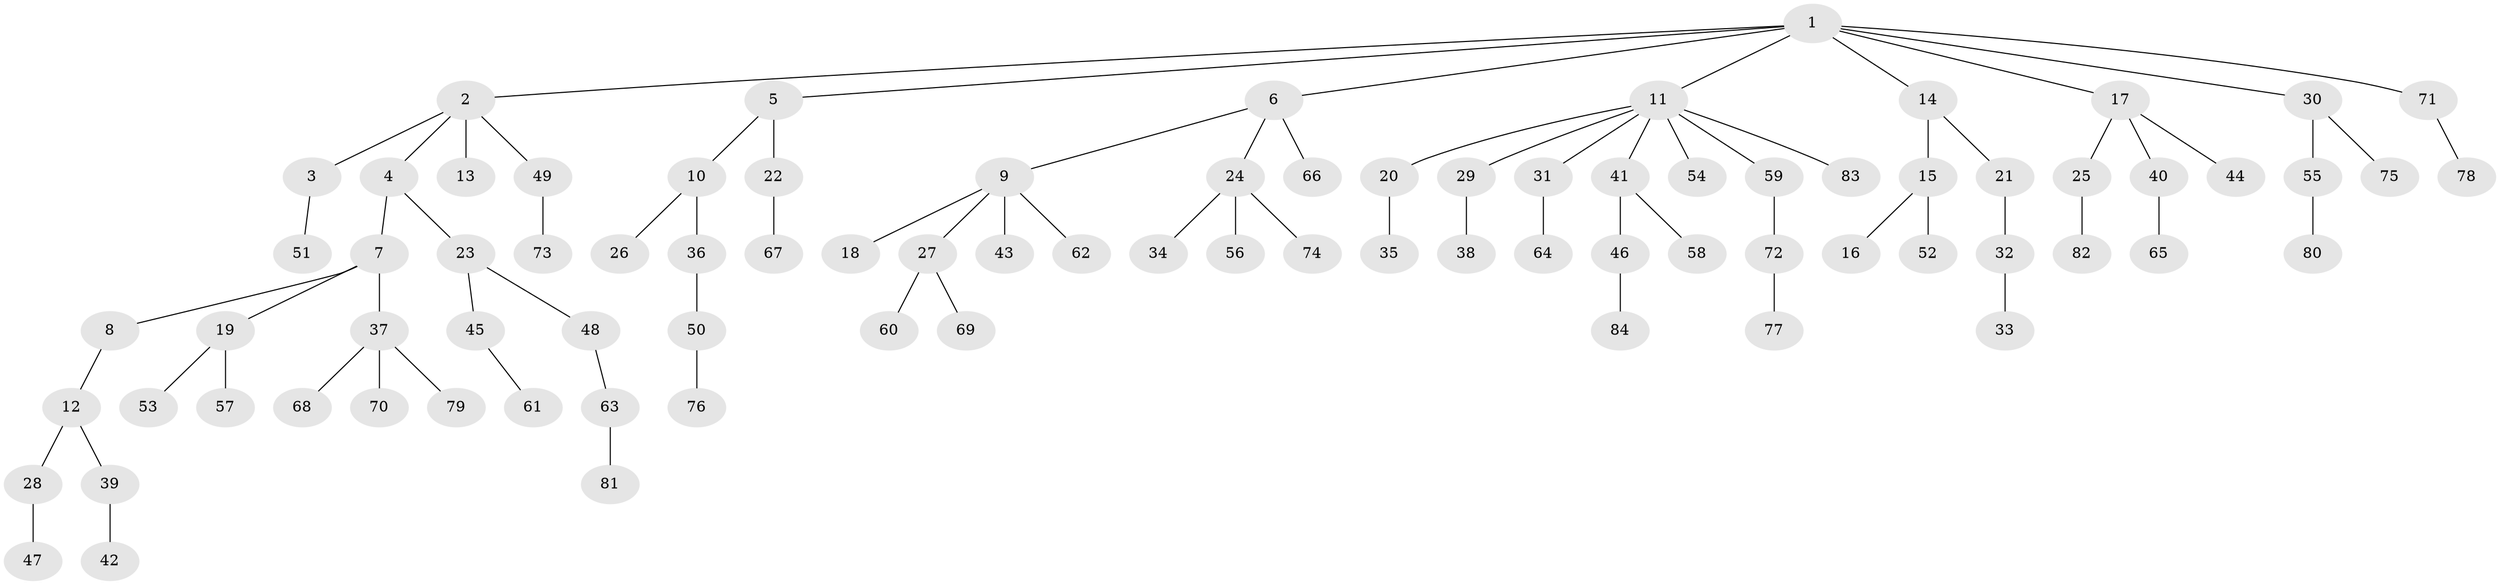 // Generated by graph-tools (version 1.1) at 2025/26/03/09/25 03:26:32]
// undirected, 84 vertices, 83 edges
graph export_dot {
graph [start="1"]
  node [color=gray90,style=filled];
  1;
  2;
  3;
  4;
  5;
  6;
  7;
  8;
  9;
  10;
  11;
  12;
  13;
  14;
  15;
  16;
  17;
  18;
  19;
  20;
  21;
  22;
  23;
  24;
  25;
  26;
  27;
  28;
  29;
  30;
  31;
  32;
  33;
  34;
  35;
  36;
  37;
  38;
  39;
  40;
  41;
  42;
  43;
  44;
  45;
  46;
  47;
  48;
  49;
  50;
  51;
  52;
  53;
  54;
  55;
  56;
  57;
  58;
  59;
  60;
  61;
  62;
  63;
  64;
  65;
  66;
  67;
  68;
  69;
  70;
  71;
  72;
  73;
  74;
  75;
  76;
  77;
  78;
  79;
  80;
  81;
  82;
  83;
  84;
  1 -- 2;
  1 -- 5;
  1 -- 6;
  1 -- 11;
  1 -- 14;
  1 -- 17;
  1 -- 30;
  1 -- 71;
  2 -- 3;
  2 -- 4;
  2 -- 13;
  2 -- 49;
  3 -- 51;
  4 -- 7;
  4 -- 23;
  5 -- 10;
  5 -- 22;
  6 -- 9;
  6 -- 24;
  6 -- 66;
  7 -- 8;
  7 -- 19;
  7 -- 37;
  8 -- 12;
  9 -- 18;
  9 -- 27;
  9 -- 43;
  9 -- 62;
  10 -- 26;
  10 -- 36;
  11 -- 20;
  11 -- 29;
  11 -- 31;
  11 -- 41;
  11 -- 54;
  11 -- 59;
  11 -- 83;
  12 -- 28;
  12 -- 39;
  14 -- 15;
  14 -- 21;
  15 -- 16;
  15 -- 52;
  17 -- 25;
  17 -- 40;
  17 -- 44;
  19 -- 53;
  19 -- 57;
  20 -- 35;
  21 -- 32;
  22 -- 67;
  23 -- 45;
  23 -- 48;
  24 -- 34;
  24 -- 56;
  24 -- 74;
  25 -- 82;
  27 -- 60;
  27 -- 69;
  28 -- 47;
  29 -- 38;
  30 -- 55;
  30 -- 75;
  31 -- 64;
  32 -- 33;
  36 -- 50;
  37 -- 68;
  37 -- 70;
  37 -- 79;
  39 -- 42;
  40 -- 65;
  41 -- 46;
  41 -- 58;
  45 -- 61;
  46 -- 84;
  48 -- 63;
  49 -- 73;
  50 -- 76;
  55 -- 80;
  59 -- 72;
  63 -- 81;
  71 -- 78;
  72 -- 77;
}
